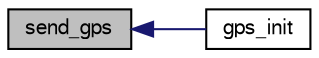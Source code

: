 digraph "send_gps"
{
  edge [fontname="FreeSans",fontsize="10",labelfontname="FreeSans",labelfontsize="10"];
  node [fontname="FreeSans",fontsize="10",shape=record];
  rankdir="LR";
  Node1 [label="send_gps",height=0.2,width=0.4,color="black", fillcolor="grey75", style="filled", fontcolor="black"];
  Node1 -> Node2 [dir="back",color="midnightblue",fontsize="10",style="solid",fontname="FreeSans"];
  Node2 [label="gps_init",height=0.2,width=0.4,color="black", fillcolor="white", style="filled",URL="$gps_8h.html#ab37f7040b9efd19fdd3f92b1df77e771",tooltip="initialize the global GPS state "];
}
